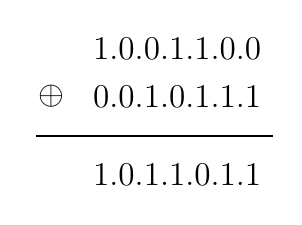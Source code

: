 \begin{tikzpicture}
\large
\node[left] at (0,2.6) {$1.0.0.1.1.0.0$};
\node[left] at (0,2) {$0.0.1.0.1.1.1$};
\node[left] at (0,1) {$1.0.1.1.0.1.1$};
\node[left] at (-2.5,2) {$\oplus$};
\draw[thick] (-3,1.5)--(0,1.5);
\end{tikzpicture}